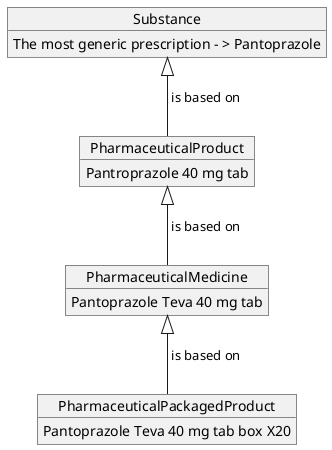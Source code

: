 @startuml
object Substance
object PharmaceuticalProduct
object PharmaceuticalMedicine
object PharmaceuticalPackagedProduct


Substance : The most generic prescription - > Pantoprazole
PharmaceuticalProduct : Pantroprazole 40 mg tab
PharmaceuticalMedicine : Pantoprazole Teva 40 mg tab 
PharmaceuticalPackagedProduct : Pantoprazole Teva 40 mg tab box X20

Substance <|--  PharmaceuticalProduct : " is based on" 
PharmaceuticalProduct <|--  PharmaceuticalMedicine : " is based on" 
PharmaceuticalMedicine <|--  PharmaceuticalPackagedProduct : " is based on" 

@enduml
